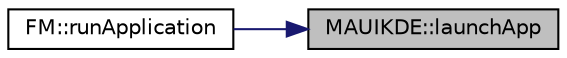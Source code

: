 digraph "MAUIKDE::launchApp"
{
 // INTERACTIVE_SVG=YES
 // LATEX_PDF_SIZE
  edge [fontname="Helvetica",fontsize="10",labelfontname="Helvetica",labelfontsize="10"];
  node [fontname="Helvetica",fontsize="10",shape=record];
  rankdir="RL";
  Node20 [label="MAUIKDE::launchApp",height=0.2,width=0.4,color="black", fillcolor="grey75", style="filled", fontcolor="black",tooltip=" "];
  Node20 -> Node21 [dir="back",color="midnightblue",fontsize="10",style="solid",fontname="Helvetica"];
  Node21 [label="FM::runApplication",height=0.2,width=0.4,color="black", fillcolor="white", style="filled",URL="$class_f_m.html#af0eabde7efbcb9dc0b2373636c316d95",tooltip=" "];
}

